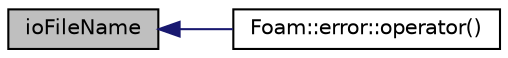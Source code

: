 digraph "ioFileName"
{
  bgcolor="transparent";
  edge [fontname="Helvetica",fontsize="10",labelfontname="Helvetica",labelfontsize="10"];
  node [fontname="Helvetica",fontsize="10",shape=record];
  rankdir="LR";
  Node1 [label="ioFileName",height=0.2,width=0.4,color="black", fillcolor="grey75", style="filled" fontcolor="black"];
  Node1 -> Node2 [dir="back",color="midnightblue",fontsize="10",style="solid",fontname="Helvetica"];
  Node2 [label="Foam::error::operator()",height=0.2,width=0.4,color="black",URL="$classFoam_1_1error.html#a51e360c35a2d5e72afca4ea370bc04fb",tooltip="Explicitly convert to OSstream for &lt;&lt; operations. "];
}
